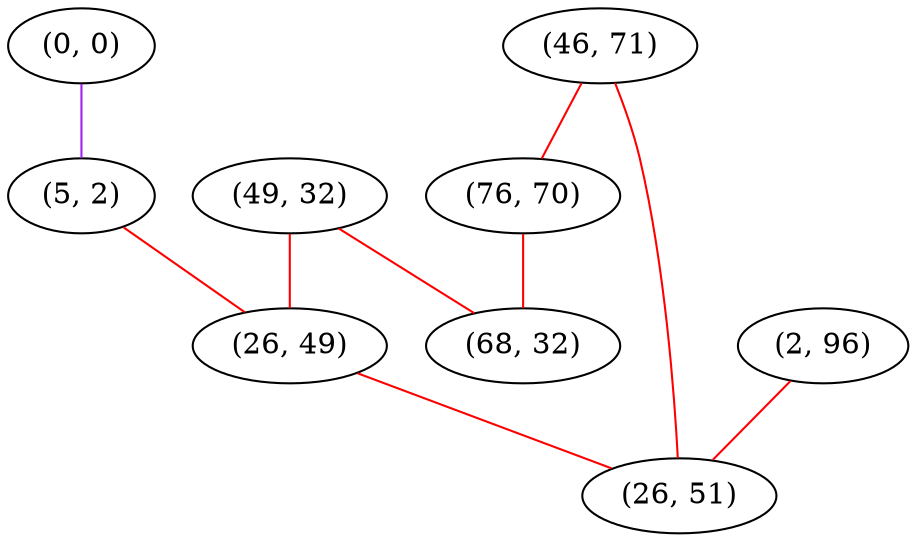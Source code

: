graph "" {
"(0, 0)";
"(5, 2)";
"(49, 32)";
"(46, 71)";
"(76, 70)";
"(2, 96)";
"(26, 49)";
"(26, 51)";
"(68, 32)";
"(0, 0)" -- "(5, 2)"  [color=purple, key=0, weight=4];
"(5, 2)" -- "(26, 49)"  [color=red, key=0, weight=1];
"(49, 32)" -- "(26, 49)"  [color=red, key=0, weight=1];
"(49, 32)" -- "(68, 32)"  [color=red, key=0, weight=1];
"(46, 71)" -- "(26, 51)"  [color=red, key=0, weight=1];
"(46, 71)" -- "(76, 70)"  [color=red, key=0, weight=1];
"(76, 70)" -- "(68, 32)"  [color=red, key=0, weight=1];
"(2, 96)" -- "(26, 51)"  [color=red, key=0, weight=1];
"(26, 49)" -- "(26, 51)"  [color=red, key=0, weight=1];
}
